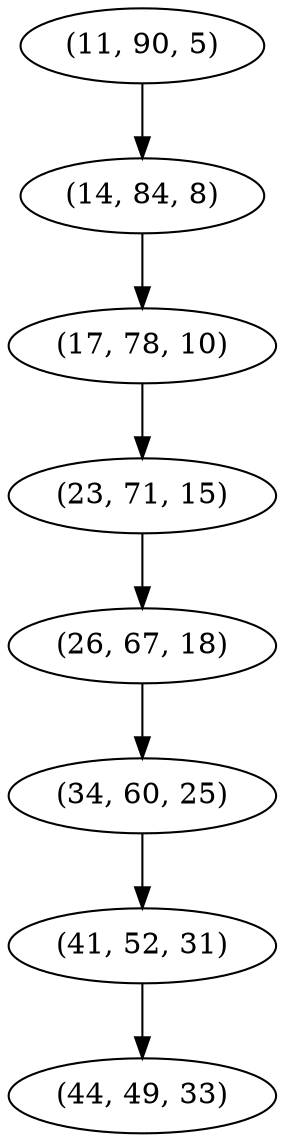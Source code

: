 digraph tree {
    "(11, 90, 5)";
    "(14, 84, 8)";
    "(17, 78, 10)";
    "(23, 71, 15)";
    "(26, 67, 18)";
    "(34, 60, 25)";
    "(41, 52, 31)";
    "(44, 49, 33)";
    "(11, 90, 5)" -> "(14, 84, 8)";
    "(14, 84, 8)" -> "(17, 78, 10)";
    "(17, 78, 10)" -> "(23, 71, 15)";
    "(23, 71, 15)" -> "(26, 67, 18)";
    "(26, 67, 18)" -> "(34, 60, 25)";
    "(34, 60, 25)" -> "(41, 52, 31)";
    "(41, 52, 31)" -> "(44, 49, 33)";
}
